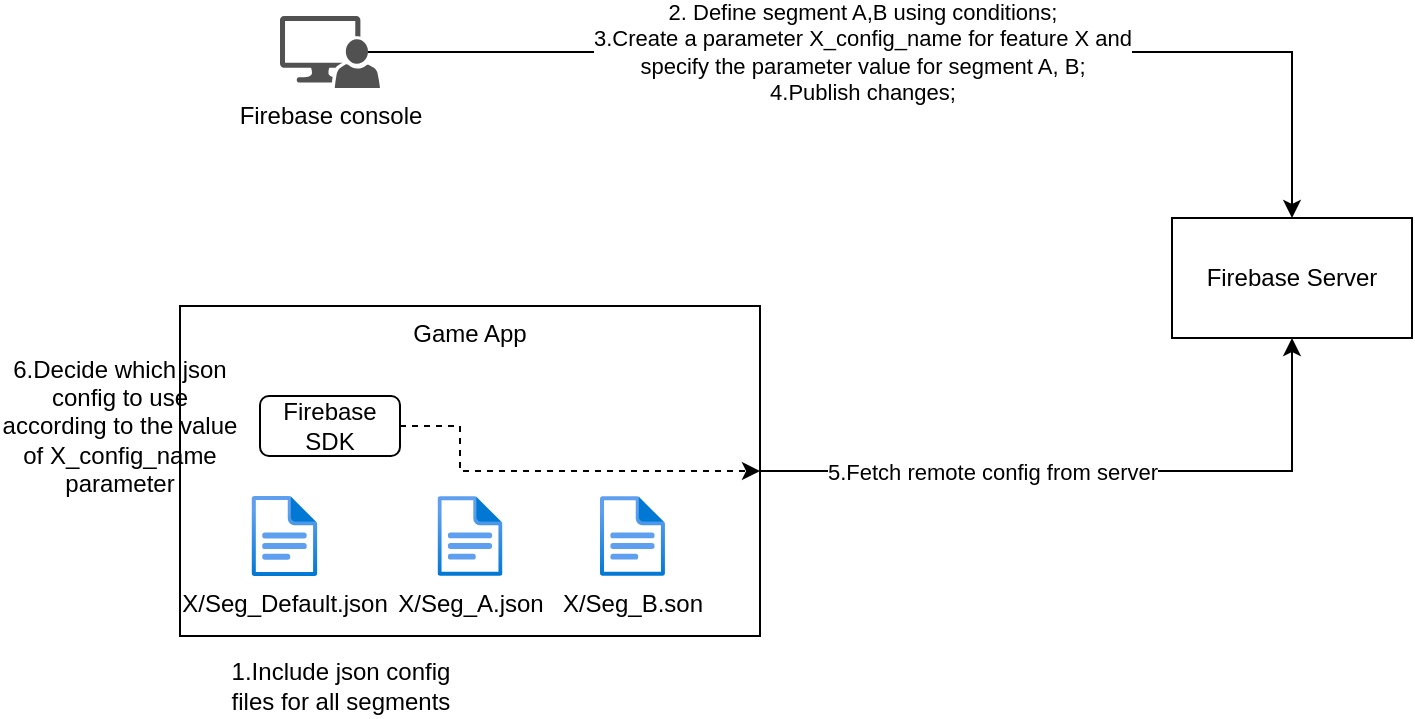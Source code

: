 <mxfile version="22.1.8" type="github">
  <diagram name="第 1 页" id="tp897vbsZfjUVLFMzlsD">
    <mxGraphModel dx="1434" dy="736" grid="1" gridSize="10" guides="1" tooltips="1" connect="1" arrows="1" fold="1" page="1" pageScale="1" pageWidth="827" pageHeight="1169" math="0" shadow="0">
      <root>
        <mxCell id="0" />
        <mxCell id="1" parent="0" />
        <mxCell id="PVsN3WA9Rpf7EvWIVzJp-6" value="Firebase console" style="sketch=0;pointerEvents=1;shadow=0;dashed=0;html=1;strokeColor=none;labelPosition=center;verticalLabelPosition=bottom;verticalAlign=top;align=center;fillColor=#515151;shape=mxgraph.mscae.system_center.admin_console" parent="1" vertex="1">
          <mxGeometry x="160" y="90" width="50" height="36" as="geometry" />
        </mxCell>
        <mxCell id="PVsN3WA9Rpf7EvWIVzJp-8" style="edgeStyle=orthogonalEdgeStyle;rounded=0;orthogonalLoop=1;jettySize=auto;html=1;exitX=0.88;exitY=0.5;exitDx=0;exitDy=0;exitPerimeter=0;entryX=0.5;entryY=0;entryDx=0;entryDy=0;entryPerimeter=0;" parent="1" source="PVsN3WA9Rpf7EvWIVzJp-6" target="PVsN3WA9Rpf7EvWIVzJp-19" edge="1">
          <mxGeometry relative="1" as="geometry">
            <mxPoint x="184" y="167.45" as="sourcePoint" />
            <mxPoint x="665.04" y="209.04" as="targetPoint" />
          </mxGeometry>
        </mxCell>
        <mxCell id="PVsN3WA9Rpf7EvWIVzJp-9" value="2. Define segment A,B using conditions;&lt;br&gt;3.Create a parameter X_config_name for feature X and&lt;br&gt;specify the parameter value for segment A, B;&lt;br&gt;4.Publish changes;" style="edgeLabel;html=1;align=center;verticalAlign=middle;resizable=0;points=[];" parent="PVsN3WA9Rpf7EvWIVzJp-8" vertex="1" connectable="0">
          <mxGeometry x="-0.085" relative="1" as="geometry">
            <mxPoint x="-3" as="offset" />
          </mxGeometry>
        </mxCell>
        <mxCell id="PVsN3WA9Rpf7EvWIVzJp-15" style="edgeStyle=orthogonalEdgeStyle;rounded=0;orthogonalLoop=1;jettySize=auto;html=1;exitX=1;exitY=0.5;exitDx=0;exitDy=0;entryX=0.5;entryY=1;entryDx=0;entryDy=0;" parent="1" source="PVsN3WA9Rpf7EvWIVzJp-10" target="PVsN3WA9Rpf7EvWIVzJp-19" edge="1">
          <mxGeometry relative="1" as="geometry">
            <mxPoint x="666" y="276" as="targetPoint" />
            <Array as="points">
              <mxPoint x="666" y="318" />
              <mxPoint x="666" y="270" />
            </Array>
          </mxGeometry>
        </mxCell>
        <mxCell id="PVsN3WA9Rpf7EvWIVzJp-17" value="5.Fetch remote config from server" style="edgeLabel;html=1;align=center;verticalAlign=middle;resizable=0;points=[];" parent="PVsN3WA9Rpf7EvWIVzJp-15" vertex="1" connectable="0">
          <mxGeometry x="-0.302" y="1" relative="1" as="geometry">
            <mxPoint y="1" as="offset" />
          </mxGeometry>
        </mxCell>
        <mxCell id="PVsN3WA9Rpf7EvWIVzJp-10" value="Game App" style="rounded=0;whiteSpace=wrap;html=1;verticalAlign=top;" parent="1" vertex="1">
          <mxGeometry x="110" y="235" width="290" height="165" as="geometry" />
        </mxCell>
        <mxCell id="PVsN3WA9Rpf7EvWIVzJp-16" style="edgeStyle=orthogonalEdgeStyle;rounded=0;orthogonalLoop=1;jettySize=auto;html=1;exitX=1;exitY=0.5;exitDx=0;exitDy=0;entryX=1;entryY=0.5;entryDx=0;entryDy=0;dashed=1;" parent="1" source="PVsN3WA9Rpf7EvWIVzJp-11" target="PVsN3WA9Rpf7EvWIVzJp-10" edge="1">
          <mxGeometry relative="1" as="geometry">
            <Array as="points">
              <mxPoint x="250" y="295" />
              <mxPoint x="250" y="318" />
            </Array>
          </mxGeometry>
        </mxCell>
        <mxCell id="PVsN3WA9Rpf7EvWIVzJp-11" value="Firebase SDK" style="rounded=1;whiteSpace=wrap;html=1;" parent="1" vertex="1">
          <mxGeometry x="150" y="280" width="70" height="30" as="geometry" />
        </mxCell>
        <mxCell id="PVsN3WA9Rpf7EvWIVzJp-12" value="X/Seg_A.json" style="image;aspect=fixed;html=1;points=[];align=center;fontSize=12;image=img/lib/azure2/general/File.svg;" parent="1" vertex="1">
          <mxGeometry x="238.77" y="330" width="32.46" height="40" as="geometry" />
        </mxCell>
        <mxCell id="PVsN3WA9Rpf7EvWIVzJp-13" value="X/Seg_B.son" style="image;aspect=fixed;html=1;points=[];align=center;fontSize=12;image=img/lib/azure2/general/File.svg;" parent="1" vertex="1">
          <mxGeometry x="320" y="330" width="32.46" height="40" as="geometry" />
        </mxCell>
        <mxCell id="PVsN3WA9Rpf7EvWIVzJp-19" value="Firebase Server" style="rounded=0;whiteSpace=wrap;html=1;" parent="1" vertex="1">
          <mxGeometry x="606" y="191" width="120" height="60" as="geometry" />
        </mxCell>
        <mxCell id="PVsN3WA9Rpf7EvWIVzJp-20" value="1.Include json config files for all segments" style="text;html=1;strokeColor=none;fillColor=none;align=center;verticalAlign=middle;whiteSpace=wrap;rounded=0;" parent="1" vertex="1">
          <mxGeometry x="133.5" y="410" width="113" height="30" as="geometry" />
        </mxCell>
        <mxCell id="PVsN3WA9Rpf7EvWIVzJp-21" value="6.Decide which json config to use according to the value of&amp;nbsp;X_config_name parameter" style="text;html=1;strokeColor=none;fillColor=none;align=center;verticalAlign=middle;whiteSpace=wrap;rounded=0;" parent="1" vertex="1">
          <mxGeometry x="20" y="280" width="120" height="30" as="geometry" />
        </mxCell>
        <mxCell id="qHbNBAswvlvSudvQpCbS-1" value="X/Seg_Default.json" style="image;aspect=fixed;html=1;points=[];align=center;fontSize=12;image=img/lib/azure2/general/File.svg;" vertex="1" parent="1">
          <mxGeometry x="140.0" y="330" width="44.46" height="40" as="geometry" />
        </mxCell>
      </root>
    </mxGraphModel>
  </diagram>
</mxfile>

